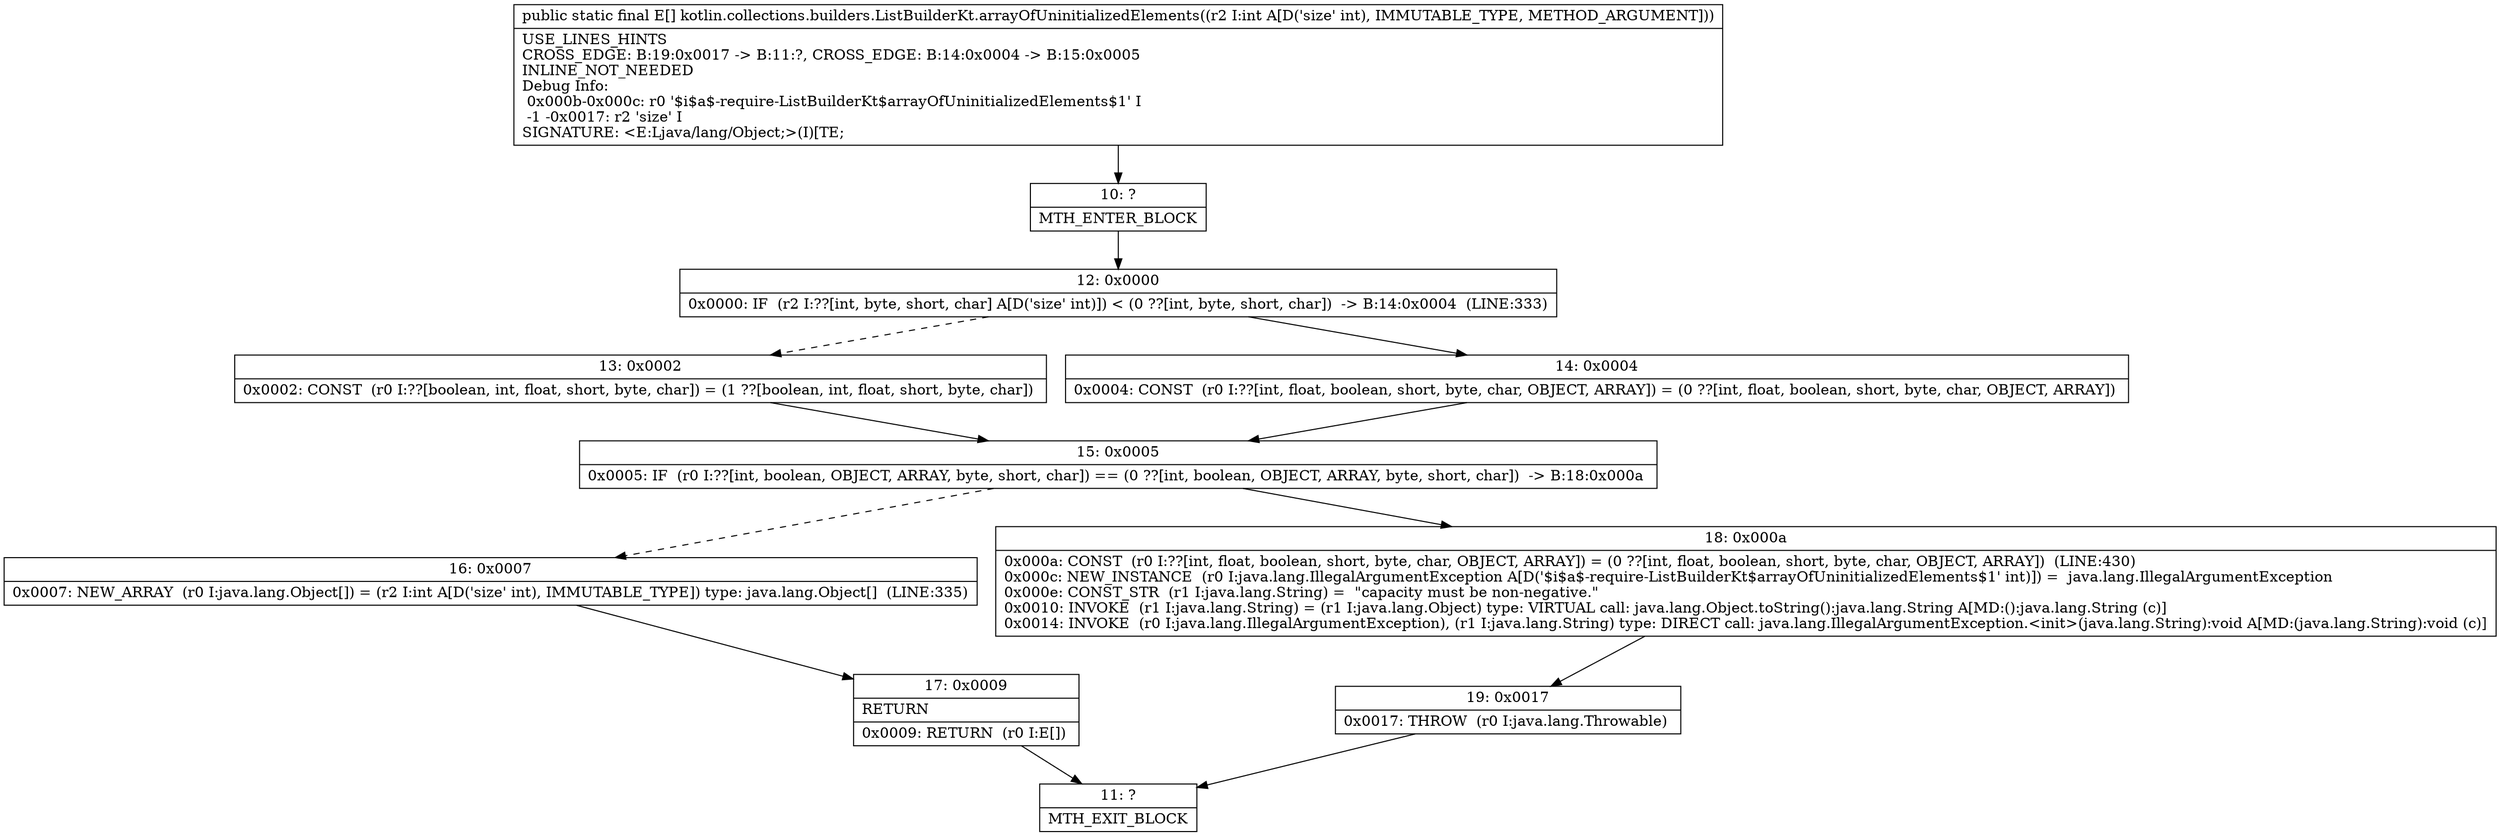 digraph "CFG forkotlin.collections.builders.ListBuilderKt.arrayOfUninitializedElements(I)[Ljava\/lang\/Object;" {
Node_10 [shape=record,label="{10\:\ ?|MTH_ENTER_BLOCK\l}"];
Node_12 [shape=record,label="{12\:\ 0x0000|0x0000: IF  (r2 I:??[int, byte, short, char] A[D('size' int)]) \< (0 ??[int, byte, short, char])  \-\> B:14:0x0004  (LINE:333)\l}"];
Node_13 [shape=record,label="{13\:\ 0x0002|0x0002: CONST  (r0 I:??[boolean, int, float, short, byte, char]) = (1 ??[boolean, int, float, short, byte, char]) \l}"];
Node_15 [shape=record,label="{15\:\ 0x0005|0x0005: IF  (r0 I:??[int, boolean, OBJECT, ARRAY, byte, short, char]) == (0 ??[int, boolean, OBJECT, ARRAY, byte, short, char])  \-\> B:18:0x000a \l}"];
Node_16 [shape=record,label="{16\:\ 0x0007|0x0007: NEW_ARRAY  (r0 I:java.lang.Object[]) = (r2 I:int A[D('size' int), IMMUTABLE_TYPE]) type: java.lang.Object[]  (LINE:335)\l}"];
Node_17 [shape=record,label="{17\:\ 0x0009|RETURN\l|0x0009: RETURN  (r0 I:E[]) \l}"];
Node_11 [shape=record,label="{11\:\ ?|MTH_EXIT_BLOCK\l}"];
Node_18 [shape=record,label="{18\:\ 0x000a|0x000a: CONST  (r0 I:??[int, float, boolean, short, byte, char, OBJECT, ARRAY]) = (0 ??[int, float, boolean, short, byte, char, OBJECT, ARRAY])  (LINE:430)\l0x000c: NEW_INSTANCE  (r0 I:java.lang.IllegalArgumentException A[D('$i$a$\-require\-ListBuilderKt$arrayOfUninitializedElements$1' int)]) =  java.lang.IllegalArgumentException \l0x000e: CONST_STR  (r1 I:java.lang.String) =  \"capacity must be non\-negative.\" \l0x0010: INVOKE  (r1 I:java.lang.String) = (r1 I:java.lang.Object) type: VIRTUAL call: java.lang.Object.toString():java.lang.String A[MD:():java.lang.String (c)]\l0x0014: INVOKE  (r0 I:java.lang.IllegalArgumentException), (r1 I:java.lang.String) type: DIRECT call: java.lang.IllegalArgumentException.\<init\>(java.lang.String):void A[MD:(java.lang.String):void (c)]\l}"];
Node_19 [shape=record,label="{19\:\ 0x0017|0x0017: THROW  (r0 I:java.lang.Throwable) \l}"];
Node_14 [shape=record,label="{14\:\ 0x0004|0x0004: CONST  (r0 I:??[int, float, boolean, short, byte, char, OBJECT, ARRAY]) = (0 ??[int, float, boolean, short, byte, char, OBJECT, ARRAY]) \l}"];
MethodNode[shape=record,label="{public static final E[] kotlin.collections.builders.ListBuilderKt.arrayOfUninitializedElements((r2 I:int A[D('size' int), IMMUTABLE_TYPE, METHOD_ARGUMENT]))  | USE_LINES_HINTS\lCROSS_EDGE: B:19:0x0017 \-\> B:11:?, CROSS_EDGE: B:14:0x0004 \-\> B:15:0x0005\lINLINE_NOT_NEEDED\lDebug Info:\l  0x000b\-0x000c: r0 '$i$a$\-require\-ListBuilderKt$arrayOfUninitializedElements$1' I\l  \-1 \-0x0017: r2 'size' I\lSIGNATURE: \<E:Ljava\/lang\/Object;\>(I)[TE;\l}"];
MethodNode -> Node_10;Node_10 -> Node_12;
Node_12 -> Node_13[style=dashed];
Node_12 -> Node_14;
Node_13 -> Node_15;
Node_15 -> Node_16[style=dashed];
Node_15 -> Node_18;
Node_16 -> Node_17;
Node_17 -> Node_11;
Node_18 -> Node_19;
Node_19 -> Node_11;
Node_14 -> Node_15;
}

